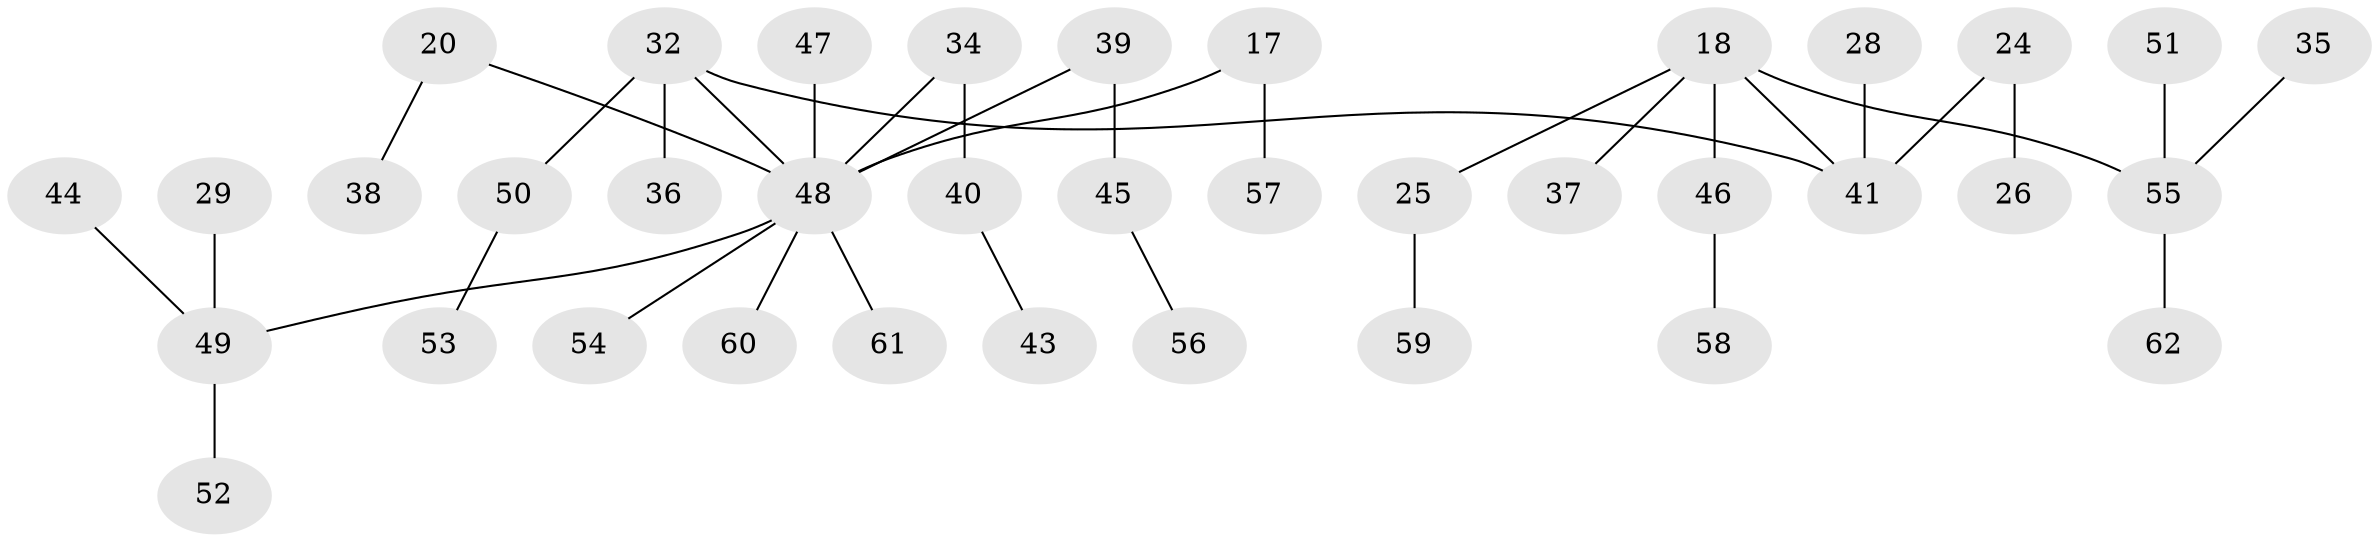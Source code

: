 // original degree distribution, {3: 0.11290322580645161, 5: 0.04838709677419355, 4: 0.0967741935483871, 2: 0.25806451612903225, 1: 0.4838709677419355}
// Generated by graph-tools (version 1.1) at 2025/56/03/04/25 21:56:36]
// undirected, 37 vertices, 36 edges
graph export_dot {
graph [start="1"]
  node [color=gray90,style=filled];
  17;
  18 [super="+9+8"];
  20;
  24 [super="+14"];
  25 [super="+15"];
  26;
  28;
  29;
  32 [super="+31"];
  34;
  35;
  36;
  37;
  38;
  39;
  40;
  41 [super="+3+19+6+27"];
  43;
  44;
  45;
  46;
  47;
  48 [super="+5+7+10+11+12+13"];
  49 [super="+22"];
  50;
  51;
  52;
  53;
  54;
  55 [super="+42+33"];
  56;
  57;
  58;
  59;
  60;
  61;
  62;
  17 -- 57;
  17 -- 48;
  18 -- 25;
  18 -- 37;
  18 -- 46;
  18 -- 41;
  18 -- 55;
  20 -- 38;
  20 -- 48;
  24 -- 26;
  24 -- 41;
  25 -- 59;
  28 -- 41;
  29 -- 49;
  32 -- 48;
  32 -- 50;
  32 -- 36;
  32 -- 41;
  34 -- 40;
  34 -- 48;
  35 -- 55;
  39 -- 45;
  39 -- 48;
  40 -- 43;
  44 -- 49;
  45 -- 56;
  46 -- 58;
  47 -- 48;
  48 -- 54;
  48 -- 60;
  48 -- 49;
  48 -- 61;
  49 -- 52;
  50 -- 53;
  51 -- 55;
  55 -- 62;
}
